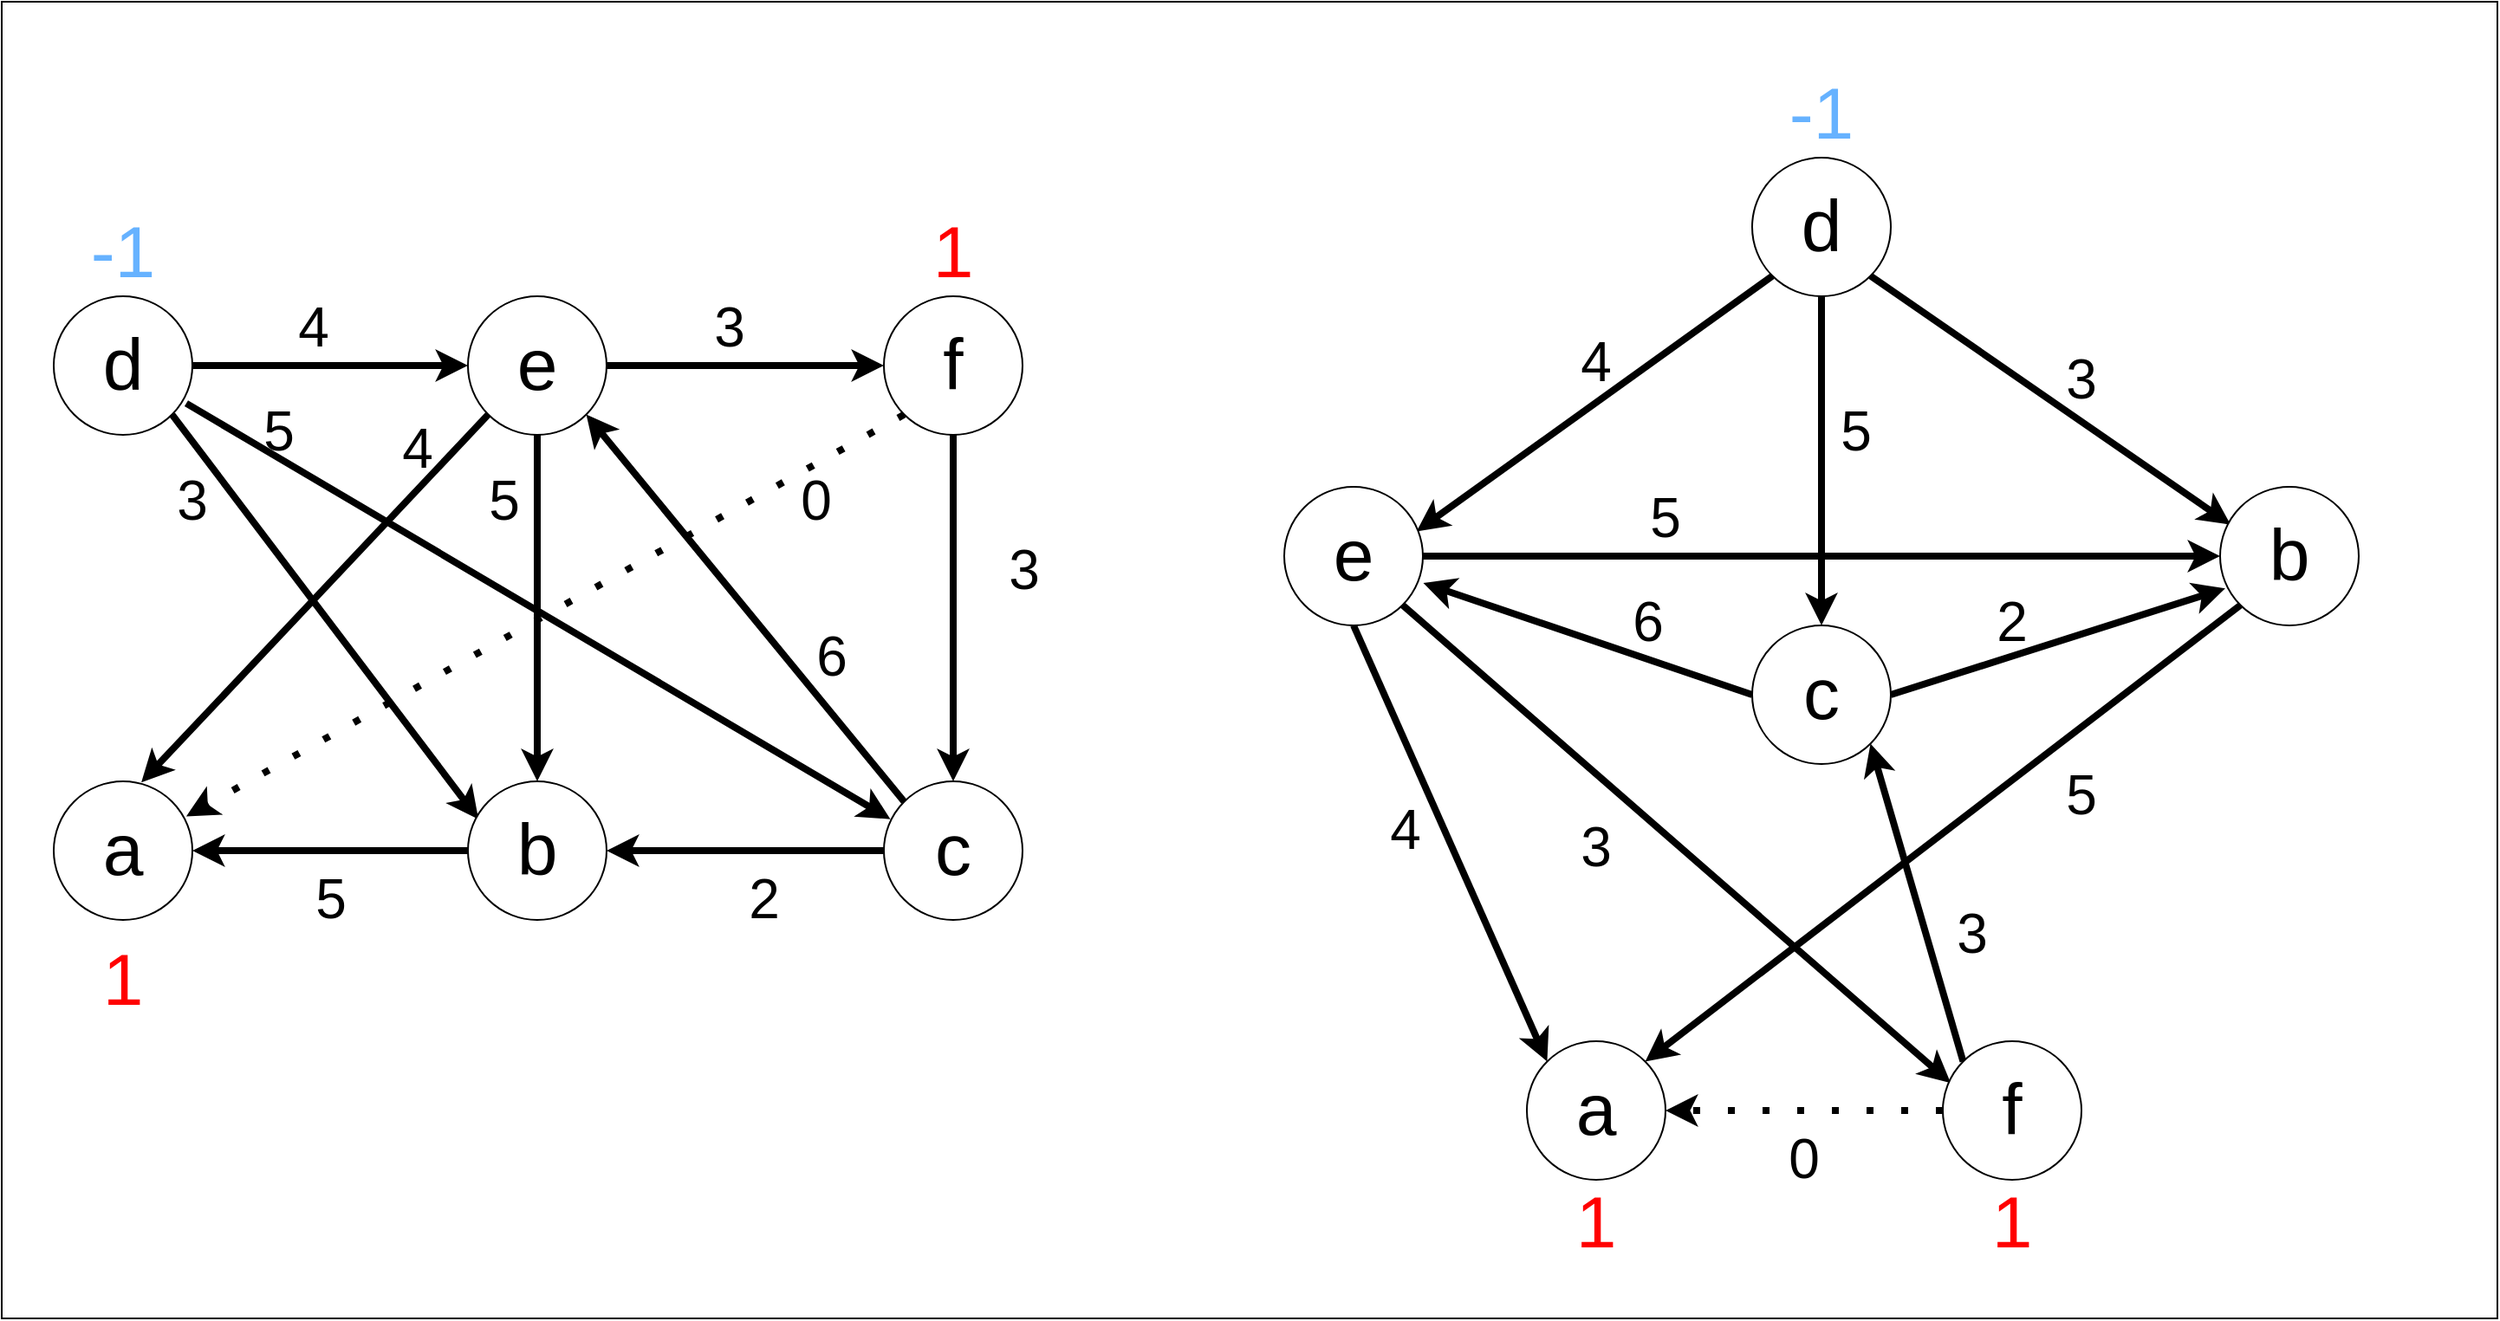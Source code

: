 <mxfile version="15.9.3" type="github">
  <diagram id="pN8iW42vIig4SbAahBh1" name="Page-1">
    <mxGraphModel dx="1846" dy="1728" grid="1" gridSize="10" guides="1" tooltips="1" connect="1" arrows="1" fold="1" page="1" pageScale="1" pageWidth="827" pageHeight="1169" math="0" shadow="0">
      <root>
        <mxCell id="0" />
        <mxCell id="1" parent="0" />
        <mxCell id="1k6euswh9Xf4VPnlZ9CX-1" value="&lt;font style=&quot;font-size: 42px&quot;&gt;a&lt;/font&gt;" style="ellipse;whiteSpace=wrap;html=1;aspect=fixed;" vertex="1" parent="1">
          <mxGeometry x="600" y="240" width="80" height="80" as="geometry" />
        </mxCell>
        <mxCell id="1k6euswh9Xf4VPnlZ9CX-18" style="edgeStyle=none;rounded=1;orthogonalLoop=1;jettySize=auto;html=1;exitX=0;exitY=1;exitDx=0;exitDy=0;entryX=1;entryY=0;entryDx=0;entryDy=0;fontSize=42;strokeWidth=4;" edge="1" parent="1" source="1k6euswh9Xf4VPnlZ9CX-2" target="1k6euswh9Xf4VPnlZ9CX-1">
          <mxGeometry relative="1" as="geometry" />
        </mxCell>
        <mxCell id="1k6euswh9Xf4VPnlZ9CX-14" style="rounded=0;orthogonalLoop=1;jettySize=auto;html=1;fontSize=42;strokeWidth=4;exitX=1;exitY=0.5;exitDx=0;exitDy=0;entryX=0.037;entryY=0.733;entryDx=0;entryDy=0;entryPerimeter=0;" edge="1" parent="1" source="1k6euswh9Xf4VPnlZ9CX-3" target="1k6euswh9Xf4VPnlZ9CX-2">
          <mxGeometry relative="1" as="geometry">
            <mxPoint x="830" y="60" as="sourcePoint" />
            <mxPoint x="960" y="-10" as="targetPoint" />
          </mxGeometry>
        </mxCell>
        <mxCell id="1k6euswh9Xf4VPnlZ9CX-15" style="rounded=1;orthogonalLoop=1;jettySize=auto;html=1;exitX=0;exitY=0.5;exitDx=0;exitDy=0;fontSize=42;strokeWidth=4;entryX=1.003;entryY=0.694;entryDx=0;entryDy=0;entryPerimeter=0;" edge="1" parent="1" source="1k6euswh9Xf4VPnlZ9CX-3" target="1k6euswh9Xf4VPnlZ9CX-5">
          <mxGeometry relative="1" as="geometry">
            <mxPoint x="570" y="-10" as="targetPoint" />
          </mxGeometry>
        </mxCell>
        <mxCell id="1k6euswh9Xf4VPnlZ9CX-3" value="&lt;span style=&quot;font-size: 42px&quot;&gt;c&lt;/span&gt;" style="ellipse;whiteSpace=wrap;html=1;aspect=fixed;" vertex="1" parent="1">
          <mxGeometry x="730" width="80" height="80" as="geometry" />
        </mxCell>
        <mxCell id="1k6euswh9Xf4VPnlZ9CX-10" style="orthogonalLoop=1;jettySize=auto;html=1;exitX=0;exitY=1;exitDx=0;exitDy=0;fontSize=42;strokeWidth=4;entryX=0.954;entryY=0.322;entryDx=0;entryDy=0;entryPerimeter=0;" edge="1" parent="1" source="1k6euswh9Xf4VPnlZ9CX-4" target="1k6euswh9Xf4VPnlZ9CX-5">
          <mxGeometry relative="1" as="geometry" />
        </mxCell>
        <mxCell id="1k6euswh9Xf4VPnlZ9CX-4" value="&lt;span style=&quot;font-size: 42px&quot;&gt;d&lt;/span&gt;" style="ellipse;whiteSpace=wrap;html=1;aspect=fixed;" vertex="1" parent="1">
          <mxGeometry x="730" y="-270" width="80" height="80" as="geometry" />
        </mxCell>
        <mxCell id="1k6euswh9Xf4VPnlZ9CX-11" style="edgeStyle=orthogonalEdgeStyle;rounded=0;orthogonalLoop=1;jettySize=auto;html=1;exitX=1;exitY=0.5;exitDx=0;exitDy=0;entryX=0;entryY=0.5;entryDx=0;entryDy=0;fontSize=42;strokeWidth=4;" edge="1" parent="1" source="1k6euswh9Xf4VPnlZ9CX-5" target="1k6euswh9Xf4VPnlZ9CX-2">
          <mxGeometry relative="1" as="geometry" />
        </mxCell>
        <mxCell id="1k6euswh9Xf4VPnlZ9CX-12" style="rounded=0;orthogonalLoop=1;jettySize=auto;html=1;exitX=1;exitY=1;exitDx=0;exitDy=0;fontSize=42;strokeWidth=4;entryX=0.057;entryY=0.302;entryDx=0;entryDy=0;entryPerimeter=0;" edge="1" parent="1" source="1k6euswh9Xf4VPnlZ9CX-5" target="1k6euswh9Xf4VPnlZ9CX-6">
          <mxGeometry relative="1" as="geometry">
            <mxPoint x="840" y="260" as="targetPoint" />
          </mxGeometry>
        </mxCell>
        <mxCell id="1k6euswh9Xf4VPnlZ9CX-17" style="edgeStyle=none;rounded=1;orthogonalLoop=1;jettySize=auto;html=1;exitX=0.5;exitY=1;exitDx=0;exitDy=0;entryX=0;entryY=0;entryDx=0;entryDy=0;fontSize=42;strokeWidth=4;" edge="1" parent="1" source="1k6euswh9Xf4VPnlZ9CX-5" target="1k6euswh9Xf4VPnlZ9CX-1">
          <mxGeometry relative="1" as="geometry" />
        </mxCell>
        <mxCell id="1k6euswh9Xf4VPnlZ9CX-5" value="&lt;span style=&quot;font-size: 42px&quot;&gt;e&lt;/span&gt;" style="ellipse;whiteSpace=wrap;html=1;aspect=fixed;" vertex="1" parent="1">
          <mxGeometry x="460" y="-80" width="80" height="80" as="geometry" />
        </mxCell>
        <mxCell id="1k6euswh9Xf4VPnlZ9CX-13" style="rounded=0;orthogonalLoop=1;jettySize=auto;html=1;exitX=0;exitY=0;exitDx=0;exitDy=0;entryX=1;entryY=1;entryDx=0;entryDy=0;fontSize=42;strokeWidth=4;" edge="1" parent="1" source="1k6euswh9Xf4VPnlZ9CX-6" target="1k6euswh9Xf4VPnlZ9CX-3">
          <mxGeometry relative="1" as="geometry" />
        </mxCell>
        <mxCell id="1k6euswh9Xf4VPnlZ9CX-20" style="edgeStyle=none;orthogonalLoop=1;jettySize=auto;html=1;exitX=0;exitY=0.5;exitDx=0;exitDy=0;entryX=1;entryY=0.5;entryDx=0;entryDy=0;fontSize=42;strokeWidth=4;dashed=1;dashPattern=1 4;" edge="1" parent="1" source="1k6euswh9Xf4VPnlZ9CX-6" target="1k6euswh9Xf4VPnlZ9CX-1">
          <mxGeometry relative="1" as="geometry" />
        </mxCell>
        <mxCell id="1k6euswh9Xf4VPnlZ9CX-6" value="&lt;span style=&quot;font-size: 42px&quot;&gt;f&lt;/span&gt;" style="ellipse;whiteSpace=wrap;html=1;aspect=fixed;" vertex="1" parent="1">
          <mxGeometry x="840" y="240" width="80" height="80" as="geometry" />
        </mxCell>
        <mxCell id="1k6euswh9Xf4VPnlZ9CX-8" value="" style="endArrow=classic;html=1;rounded=0;fontSize=42;exitX=1;exitY=1;exitDx=0;exitDy=0;strokeWidth=4;entryX=0.076;entryY=0.273;entryDx=0;entryDy=0;entryPerimeter=0;" edge="1" parent="1" source="1k6euswh9Xf4VPnlZ9CX-4" target="1k6euswh9Xf4VPnlZ9CX-2">
          <mxGeometry width="50" height="50" relative="1" as="geometry">
            <mxPoint x="610" y="110" as="sourcePoint" />
            <mxPoint x="980" y="-70" as="targetPoint" />
          </mxGeometry>
        </mxCell>
        <mxCell id="1k6euswh9Xf4VPnlZ9CX-9" value="" style="endArrow=classic;html=1;rounded=0;fontSize=42;strokeWidth=4;exitX=0.5;exitY=1;exitDx=0;exitDy=0;entryX=0.5;entryY=0;entryDx=0;entryDy=0;" edge="1" parent="1" source="1k6euswh9Xf4VPnlZ9CX-4" target="1k6euswh9Xf4VPnlZ9CX-3">
          <mxGeometry width="50" height="50" relative="1" as="geometry">
            <mxPoint x="450" y="-100" as="sourcePoint" />
            <mxPoint x="780" y="-20" as="targetPoint" />
          </mxGeometry>
        </mxCell>
        <mxCell id="1k6euswh9Xf4VPnlZ9CX-2" value="&lt;span style=&quot;font-size: 42px&quot;&gt;b&lt;/span&gt;" style="ellipse;whiteSpace=wrap;html=1;aspect=fixed;" vertex="1" parent="1">
          <mxGeometry x="1000" y="-80" width="80" height="80" as="geometry" />
        </mxCell>
        <mxCell id="1k6euswh9Xf4VPnlZ9CX-56" value="&lt;font style=&quot;font-size: 42px&quot;&gt;a&lt;/font&gt;" style="ellipse;whiteSpace=wrap;html=1;aspect=fixed;" vertex="1" parent="1">
          <mxGeometry x="-250" y="90" width="80" height="80" as="geometry" />
        </mxCell>
        <mxCell id="1k6euswh9Xf4VPnlZ9CX-57" style="edgeStyle=none;rounded=1;orthogonalLoop=1;jettySize=auto;html=1;exitX=0;exitY=0.5;exitDx=0;exitDy=0;entryX=1;entryY=0.5;entryDx=0;entryDy=0;fontSize=42;strokeWidth=4;" edge="1" parent="1" source="1k6euswh9Xf4VPnlZ9CX-72" target="1k6euswh9Xf4VPnlZ9CX-56">
          <mxGeometry relative="1" as="geometry" />
        </mxCell>
        <mxCell id="1k6euswh9Xf4VPnlZ9CX-58" style="rounded=0;orthogonalLoop=1;jettySize=auto;html=1;fontSize=42;strokeWidth=4;exitX=0;exitY=0.5;exitDx=0;exitDy=0;entryX=1;entryY=0.5;entryDx=0;entryDy=0;" edge="1" parent="1" source="1k6euswh9Xf4VPnlZ9CX-60" target="1k6euswh9Xf4VPnlZ9CX-72">
          <mxGeometry relative="1" as="geometry">
            <mxPoint x="109" y="150" as="sourcePoint" />
            <mxPoint x="239" y="80" as="targetPoint" />
          </mxGeometry>
        </mxCell>
        <mxCell id="1k6euswh9Xf4VPnlZ9CX-59" style="rounded=1;orthogonalLoop=1;jettySize=auto;html=1;exitX=0;exitY=0;exitDx=0;exitDy=0;fontSize=42;strokeWidth=4;entryX=1;entryY=1;entryDx=0;entryDy=0;" edge="1" parent="1" source="1k6euswh9Xf4VPnlZ9CX-60" target="1k6euswh9Xf4VPnlZ9CX-66">
          <mxGeometry relative="1" as="geometry">
            <mxPoint x="-151" y="80" as="targetPoint" />
          </mxGeometry>
        </mxCell>
        <mxCell id="1k6euswh9Xf4VPnlZ9CX-60" value="&lt;span style=&quot;font-size: 42px&quot;&gt;c&lt;/span&gt;" style="ellipse;whiteSpace=wrap;html=1;aspect=fixed;" vertex="1" parent="1">
          <mxGeometry x="229" y="90" width="80" height="80" as="geometry" />
        </mxCell>
        <mxCell id="1k6euswh9Xf4VPnlZ9CX-61" style="orthogonalLoop=1;jettySize=auto;html=1;exitX=1;exitY=0.5;exitDx=0;exitDy=0;fontSize=42;strokeWidth=4;entryX=0;entryY=0.5;entryDx=0;entryDy=0;" edge="1" parent="1" source="1k6euswh9Xf4VPnlZ9CX-62" target="1k6euswh9Xf4VPnlZ9CX-66">
          <mxGeometry relative="1" as="geometry" />
        </mxCell>
        <mxCell id="1k6euswh9Xf4VPnlZ9CX-62" value="&lt;span style=&quot;font-size: 42px&quot;&gt;d&lt;/span&gt;" style="ellipse;whiteSpace=wrap;html=1;aspect=fixed;" vertex="1" parent="1">
          <mxGeometry x="-250" y="-190" width="80" height="80" as="geometry" />
        </mxCell>
        <mxCell id="1k6euswh9Xf4VPnlZ9CX-63" style="edgeStyle=orthogonalEdgeStyle;rounded=0;orthogonalLoop=1;jettySize=auto;html=1;exitX=0.5;exitY=1;exitDx=0;exitDy=0;entryX=0.5;entryY=0;entryDx=0;entryDy=0;fontSize=42;strokeWidth=4;" edge="1" parent="1" source="1k6euswh9Xf4VPnlZ9CX-66" target="1k6euswh9Xf4VPnlZ9CX-72">
          <mxGeometry relative="1" as="geometry" />
        </mxCell>
        <mxCell id="1k6euswh9Xf4VPnlZ9CX-64" style="rounded=0;orthogonalLoop=1;jettySize=auto;html=1;exitX=1;exitY=0.5;exitDx=0;exitDy=0;fontSize=42;strokeWidth=4;entryX=0;entryY=0.5;entryDx=0;entryDy=0;" edge="1" parent="1" source="1k6euswh9Xf4VPnlZ9CX-66" target="1k6euswh9Xf4VPnlZ9CX-69">
          <mxGeometry relative="1" as="geometry">
            <mxPoint x="119" y="350" as="targetPoint" />
          </mxGeometry>
        </mxCell>
        <mxCell id="1k6euswh9Xf4VPnlZ9CX-65" style="edgeStyle=none;rounded=1;orthogonalLoop=1;jettySize=auto;html=1;exitX=0;exitY=1;exitDx=0;exitDy=0;entryX=0.632;entryY=0.008;entryDx=0;entryDy=0;fontSize=42;strokeWidth=4;entryPerimeter=0;" edge="1" parent="1" source="1k6euswh9Xf4VPnlZ9CX-66" target="1k6euswh9Xf4VPnlZ9CX-56">
          <mxGeometry relative="1" as="geometry" />
        </mxCell>
        <mxCell id="1k6euswh9Xf4VPnlZ9CX-66" value="&lt;span style=&quot;font-size: 42px&quot;&gt;e&lt;/span&gt;" style="ellipse;whiteSpace=wrap;html=1;aspect=fixed;" vertex="1" parent="1">
          <mxGeometry x="-11" y="-190" width="80" height="80" as="geometry" />
        </mxCell>
        <mxCell id="1k6euswh9Xf4VPnlZ9CX-67" style="rounded=0;orthogonalLoop=1;jettySize=auto;html=1;exitX=0.5;exitY=1;exitDx=0;exitDy=0;entryX=0.5;entryY=0;entryDx=0;entryDy=0;fontSize=42;strokeWidth=4;" edge="1" parent="1" source="1k6euswh9Xf4VPnlZ9CX-69" target="1k6euswh9Xf4VPnlZ9CX-60">
          <mxGeometry relative="1" as="geometry" />
        </mxCell>
        <mxCell id="1k6euswh9Xf4VPnlZ9CX-68" style="edgeStyle=none;orthogonalLoop=1;jettySize=auto;html=1;exitX=0;exitY=1;exitDx=0;exitDy=0;fontSize=42;strokeWidth=4;entryX=0.956;entryY=0.253;entryDx=0;entryDy=0;entryPerimeter=0;dashed=1;dashPattern=1 4;" edge="1" parent="1" source="1k6euswh9Xf4VPnlZ9CX-69" target="1k6euswh9Xf4VPnlZ9CX-56">
          <mxGeometry relative="1" as="geometry">
            <mxPoint x="-151" y="90" as="targetPoint" />
          </mxGeometry>
        </mxCell>
        <mxCell id="1k6euswh9Xf4VPnlZ9CX-69" value="&lt;span style=&quot;font-size: 42px&quot;&gt;f&lt;/span&gt;" style="ellipse;whiteSpace=wrap;html=1;aspect=fixed;" vertex="1" parent="1">
          <mxGeometry x="229" y="-190" width="80" height="80" as="geometry" />
        </mxCell>
        <mxCell id="1k6euswh9Xf4VPnlZ9CX-70" value="" style="endArrow=classic;html=1;rounded=0;fontSize=42;exitX=1;exitY=1;exitDx=0;exitDy=0;strokeWidth=4;entryX=0.076;entryY=0.273;entryDx=0;entryDy=0;entryPerimeter=0;" edge="1" parent="1" source="1k6euswh9Xf4VPnlZ9CX-62" target="1k6euswh9Xf4VPnlZ9CX-72">
          <mxGeometry width="50" height="50" relative="1" as="geometry">
            <mxPoint x="-111" y="200" as="sourcePoint" />
            <mxPoint x="259" y="20" as="targetPoint" />
          </mxGeometry>
        </mxCell>
        <mxCell id="1k6euswh9Xf4VPnlZ9CX-71" value="" style="endArrow=classic;html=1;rounded=0;fontSize=42;strokeWidth=4;entryX=0.047;entryY=0.273;entryDx=0;entryDy=0;exitX=0.956;exitY=0.773;exitDx=0;exitDy=0;exitPerimeter=0;entryPerimeter=0;" edge="1" parent="1" source="1k6euswh9Xf4VPnlZ9CX-62" target="1k6euswh9Xf4VPnlZ9CX-60">
          <mxGeometry width="50" height="50" relative="1" as="geometry">
            <mxPoint x="-141" y="-110" as="sourcePoint" />
            <mxPoint x="59" y="70" as="targetPoint" />
          </mxGeometry>
        </mxCell>
        <mxCell id="1k6euswh9Xf4VPnlZ9CX-72" value="&lt;span style=&quot;font-size: 42px&quot;&gt;b&lt;/span&gt;" style="ellipse;whiteSpace=wrap;html=1;aspect=fixed;" vertex="1" parent="1">
          <mxGeometry x="-11" y="90" width="80" height="80" as="geometry" />
        </mxCell>
        <mxCell id="1k6euswh9Xf4VPnlZ9CX-73" value="&lt;font color=&quot;#66b2ff&quot;&gt;-1&lt;/font&gt;" style="text;html=1;strokeColor=none;fillColor=none;align=center;verticalAlign=middle;whiteSpace=wrap;rounded=0;fontSize=42;" vertex="1" parent="1">
          <mxGeometry x="-240" y="-230" width="60" height="30" as="geometry" />
        </mxCell>
        <mxCell id="1k6euswh9Xf4VPnlZ9CX-74" value="&lt;font color=&quot;#ff0000&quot;&gt;1&lt;/font&gt;" style="text;html=1;strokeColor=none;fillColor=none;align=center;verticalAlign=middle;whiteSpace=wrap;rounded=0;fontSize=42;" vertex="1" parent="1">
          <mxGeometry x="239" y="-230" width="60" height="30" as="geometry" />
        </mxCell>
        <mxCell id="1k6euswh9Xf4VPnlZ9CX-75" value="&lt;font color=&quot;#ff0000&quot;&gt;1&lt;/font&gt;" style="text;html=1;strokeColor=none;fillColor=none;align=center;verticalAlign=middle;whiteSpace=wrap;rounded=0;fontSize=42;" vertex="1" parent="1">
          <mxGeometry x="-240" y="190" width="60" height="30" as="geometry" />
        </mxCell>
        <mxCell id="1k6euswh9Xf4VPnlZ9CX-76" value="&lt;font style=&quot;font-size: 32px&quot;&gt;0&lt;/font&gt;" style="text;html=1;strokeColor=none;fillColor=none;align=center;verticalAlign=middle;whiteSpace=wrap;rounded=0;fontSize=42;" vertex="1" parent="1">
          <mxGeometry x="160" y="-90" width="60" height="30" as="geometry" />
        </mxCell>
        <mxCell id="1k6euswh9Xf4VPnlZ9CX-77" value="&lt;font style=&quot;font-size: 32px&quot;&gt;3&lt;/font&gt;" style="text;html=1;strokeColor=none;fillColor=none;align=center;verticalAlign=middle;whiteSpace=wrap;rounded=0;fontSize=42;" vertex="1" parent="1">
          <mxGeometry x="110" y="-190" width="60" height="30" as="geometry" />
        </mxCell>
        <mxCell id="1k6euswh9Xf4VPnlZ9CX-78" value="&lt;font style=&quot;font-size: 32px&quot;&gt;3&lt;/font&gt;" style="text;html=1;strokeColor=none;fillColor=none;align=center;verticalAlign=middle;whiteSpace=wrap;rounded=0;fontSize=42;" vertex="1" parent="1">
          <mxGeometry x="280" y="-50" width="60" height="30" as="geometry" />
        </mxCell>
        <mxCell id="1k6euswh9Xf4VPnlZ9CX-79" value="&lt;font style=&quot;font-size: 32px&quot;&gt;6&lt;/font&gt;" style="text;html=1;strokeColor=none;fillColor=none;align=center;verticalAlign=middle;whiteSpace=wrap;rounded=0;fontSize=42;" vertex="1" parent="1">
          <mxGeometry x="169" width="60" height="30" as="geometry" />
        </mxCell>
        <mxCell id="1k6euswh9Xf4VPnlZ9CX-80" value="&lt;font style=&quot;font-size: 32px&quot;&gt;5&lt;/font&gt;" style="text;html=1;strokeColor=none;fillColor=none;align=center;verticalAlign=middle;whiteSpace=wrap;rounded=0;fontSize=42;" vertex="1" parent="1">
          <mxGeometry x="-150" y="-130" width="60" height="30" as="geometry" />
        </mxCell>
        <mxCell id="1k6euswh9Xf4VPnlZ9CX-81" value="&lt;font style=&quot;font-size: 32px&quot;&gt;4&lt;/font&gt;" style="text;html=1;strokeColor=none;fillColor=none;align=center;verticalAlign=middle;whiteSpace=wrap;rounded=0;fontSize=42;" vertex="1" parent="1">
          <mxGeometry x="-130" y="-190" width="60" height="30" as="geometry" />
        </mxCell>
        <mxCell id="1k6euswh9Xf4VPnlZ9CX-82" value="&lt;font style=&quot;font-size: 32px&quot;&gt;3&lt;/font&gt;" style="text;html=1;strokeColor=none;fillColor=none;align=center;verticalAlign=middle;whiteSpace=wrap;rounded=0;fontSize=42;" vertex="1" parent="1">
          <mxGeometry x="-200" y="-90" width="60" height="30" as="geometry" />
        </mxCell>
        <mxCell id="1k6euswh9Xf4VPnlZ9CX-83" value="&lt;font style=&quot;font-size: 32px&quot;&gt;4&lt;/font&gt;" style="text;html=1;strokeColor=none;fillColor=none;align=center;verticalAlign=middle;whiteSpace=wrap;rounded=0;fontSize=42;" vertex="1" parent="1">
          <mxGeometry x="-70" y="-120" width="60" height="30" as="geometry" />
        </mxCell>
        <mxCell id="1k6euswh9Xf4VPnlZ9CX-84" value="&lt;font style=&quot;font-size: 32px&quot;&gt;5&lt;/font&gt;" style="text;html=1;strokeColor=none;fillColor=none;align=center;verticalAlign=middle;whiteSpace=wrap;rounded=0;fontSize=42;" vertex="1" parent="1">
          <mxGeometry x="-20" y="-90" width="60" height="30" as="geometry" />
        </mxCell>
        <mxCell id="1k6euswh9Xf4VPnlZ9CX-85" value="&lt;font style=&quot;font-size: 32px&quot;&gt;5&lt;/font&gt;" style="text;html=1;strokeColor=none;fillColor=none;align=center;verticalAlign=middle;whiteSpace=wrap;rounded=0;fontSize=42;" vertex="1" parent="1">
          <mxGeometry x="-120" y="140" width="60" height="30" as="geometry" />
        </mxCell>
        <mxCell id="1k6euswh9Xf4VPnlZ9CX-86" value="&lt;font style=&quot;font-size: 32px&quot;&gt;2&lt;/font&gt;" style="text;html=1;strokeColor=none;fillColor=none;align=center;verticalAlign=middle;whiteSpace=wrap;rounded=0;fontSize=42;" vertex="1" parent="1">
          <mxGeometry x="130" y="140" width="60" height="30" as="geometry" />
        </mxCell>
        <mxCell id="1k6euswh9Xf4VPnlZ9CX-87" value="&lt;font color=&quot;#66b2ff&quot;&gt;-1&lt;/font&gt;" style="text;html=1;strokeColor=none;fillColor=none;align=center;verticalAlign=middle;whiteSpace=wrap;rounded=0;fontSize=42;" vertex="1" parent="1">
          <mxGeometry x="740" y="-310" width="60" height="30" as="geometry" />
        </mxCell>
        <mxCell id="1k6euswh9Xf4VPnlZ9CX-89" value="&lt;font color=&quot;#ff0000&quot;&gt;1&lt;/font&gt;" style="text;html=1;strokeColor=none;fillColor=none;align=center;verticalAlign=middle;whiteSpace=wrap;rounded=0;fontSize=42;" vertex="1" parent="1">
          <mxGeometry x="610" y="330" width="60" height="30" as="geometry" />
        </mxCell>
        <mxCell id="1k6euswh9Xf4VPnlZ9CX-90" value="&lt;font color=&quot;#ff0000&quot;&gt;1&lt;/font&gt;" style="text;html=1;strokeColor=none;fillColor=none;align=center;verticalAlign=middle;whiteSpace=wrap;rounded=0;fontSize=42;" vertex="1" parent="1">
          <mxGeometry x="850" y="330" width="60" height="30" as="geometry" />
        </mxCell>
        <mxCell id="1k6euswh9Xf4VPnlZ9CX-91" value="&lt;font style=&quot;font-size: 32px&quot;&gt;4&lt;/font&gt;" style="text;html=1;strokeColor=none;fillColor=none;align=center;verticalAlign=middle;whiteSpace=wrap;rounded=0;fontSize=42;" vertex="1" parent="1">
          <mxGeometry x="610" y="-170" width="60" height="30" as="geometry" />
        </mxCell>
        <mxCell id="1k6euswh9Xf4VPnlZ9CX-92" value="&lt;font style=&quot;font-size: 32px&quot;&gt;5&lt;/font&gt;" style="text;html=1;strokeColor=none;fillColor=none;align=center;verticalAlign=middle;whiteSpace=wrap;rounded=0;fontSize=42;" vertex="1" parent="1">
          <mxGeometry x="760" y="-130" width="60" height="30" as="geometry" />
        </mxCell>
        <mxCell id="1k6euswh9Xf4VPnlZ9CX-93" value="&lt;font style=&quot;font-size: 32px&quot;&gt;3&lt;/font&gt;" style="text;html=1;strokeColor=none;fillColor=none;align=center;verticalAlign=middle;whiteSpace=wrap;rounded=0;fontSize=42;" vertex="1" parent="1">
          <mxGeometry x="890" y="-160" width="60" height="30" as="geometry" />
        </mxCell>
        <mxCell id="1k6euswh9Xf4VPnlZ9CX-95" value="&lt;font style=&quot;font-size: 32px&quot;&gt;4&lt;/font&gt;" style="text;html=1;strokeColor=none;fillColor=none;align=center;verticalAlign=middle;whiteSpace=wrap;rounded=0;fontSize=42;" vertex="1" parent="1">
          <mxGeometry x="500" y="100" width="60" height="30" as="geometry" />
        </mxCell>
        <mxCell id="1k6euswh9Xf4VPnlZ9CX-96" value="&lt;font style=&quot;font-size: 32px&quot;&gt;3&lt;/font&gt;" style="text;html=1;strokeColor=none;fillColor=none;align=center;verticalAlign=middle;whiteSpace=wrap;rounded=0;fontSize=42;" vertex="1" parent="1">
          <mxGeometry x="610" y="110" width="60" height="30" as="geometry" />
        </mxCell>
        <mxCell id="1k6euswh9Xf4VPnlZ9CX-97" value="&lt;font style=&quot;font-size: 32px&quot;&gt;5&lt;/font&gt;" style="text;html=1;strokeColor=none;fillColor=none;align=center;verticalAlign=middle;whiteSpace=wrap;rounded=0;fontSize=42;" vertex="1" parent="1">
          <mxGeometry x="650" y="-80" width="60" height="30" as="geometry" />
        </mxCell>
        <mxCell id="1k6euswh9Xf4VPnlZ9CX-98" value="&lt;font style=&quot;font-size: 32px&quot;&gt;6&lt;/font&gt;" style="text;html=1;strokeColor=none;fillColor=none;align=center;verticalAlign=middle;whiteSpace=wrap;rounded=0;fontSize=42;" vertex="1" parent="1">
          <mxGeometry x="640" y="-20" width="60" height="30" as="geometry" />
        </mxCell>
        <mxCell id="1k6euswh9Xf4VPnlZ9CX-99" value="&lt;font style=&quot;font-size: 32px&quot;&gt;2&lt;/font&gt;" style="text;html=1;strokeColor=none;fillColor=none;align=center;verticalAlign=middle;whiteSpace=wrap;rounded=0;fontSize=42;" vertex="1" parent="1">
          <mxGeometry x="850" y="-20" width="60" height="30" as="geometry" />
        </mxCell>
        <mxCell id="1k6euswh9Xf4VPnlZ9CX-100" value="&lt;font style=&quot;font-size: 32px&quot;&gt;5&lt;/font&gt;" style="text;html=1;strokeColor=none;fillColor=none;align=center;verticalAlign=middle;whiteSpace=wrap;rounded=0;fontSize=42;" vertex="1" parent="1">
          <mxGeometry x="890" y="80" width="60" height="30" as="geometry" />
        </mxCell>
        <mxCell id="1k6euswh9Xf4VPnlZ9CX-101" value="&lt;font style=&quot;font-size: 32px&quot;&gt;3&lt;/font&gt;" style="text;html=1;strokeColor=none;fillColor=none;align=center;verticalAlign=middle;whiteSpace=wrap;rounded=0;fontSize=42;" vertex="1" parent="1">
          <mxGeometry x="827" y="160" width="60" height="30" as="geometry" />
        </mxCell>
        <mxCell id="1k6euswh9Xf4VPnlZ9CX-102" value="&lt;font style=&quot;font-size: 32px&quot;&gt;0&lt;/font&gt;" style="text;html=1;strokeColor=none;fillColor=none;align=center;verticalAlign=middle;whiteSpace=wrap;rounded=0;fontSize=42;" vertex="1" parent="1">
          <mxGeometry x="730" y="290" width="60" height="30" as="geometry" />
        </mxCell>
        <mxCell id="1k6euswh9Xf4VPnlZ9CX-104" value="" style="rounded=0;whiteSpace=wrap;html=1;fontSize=32;fontColor=#000000;fillColor=none;" vertex="1" parent="1">
          <mxGeometry x="-280" y="-360" width="1440" height="760" as="geometry" />
        </mxCell>
      </root>
    </mxGraphModel>
  </diagram>
</mxfile>

